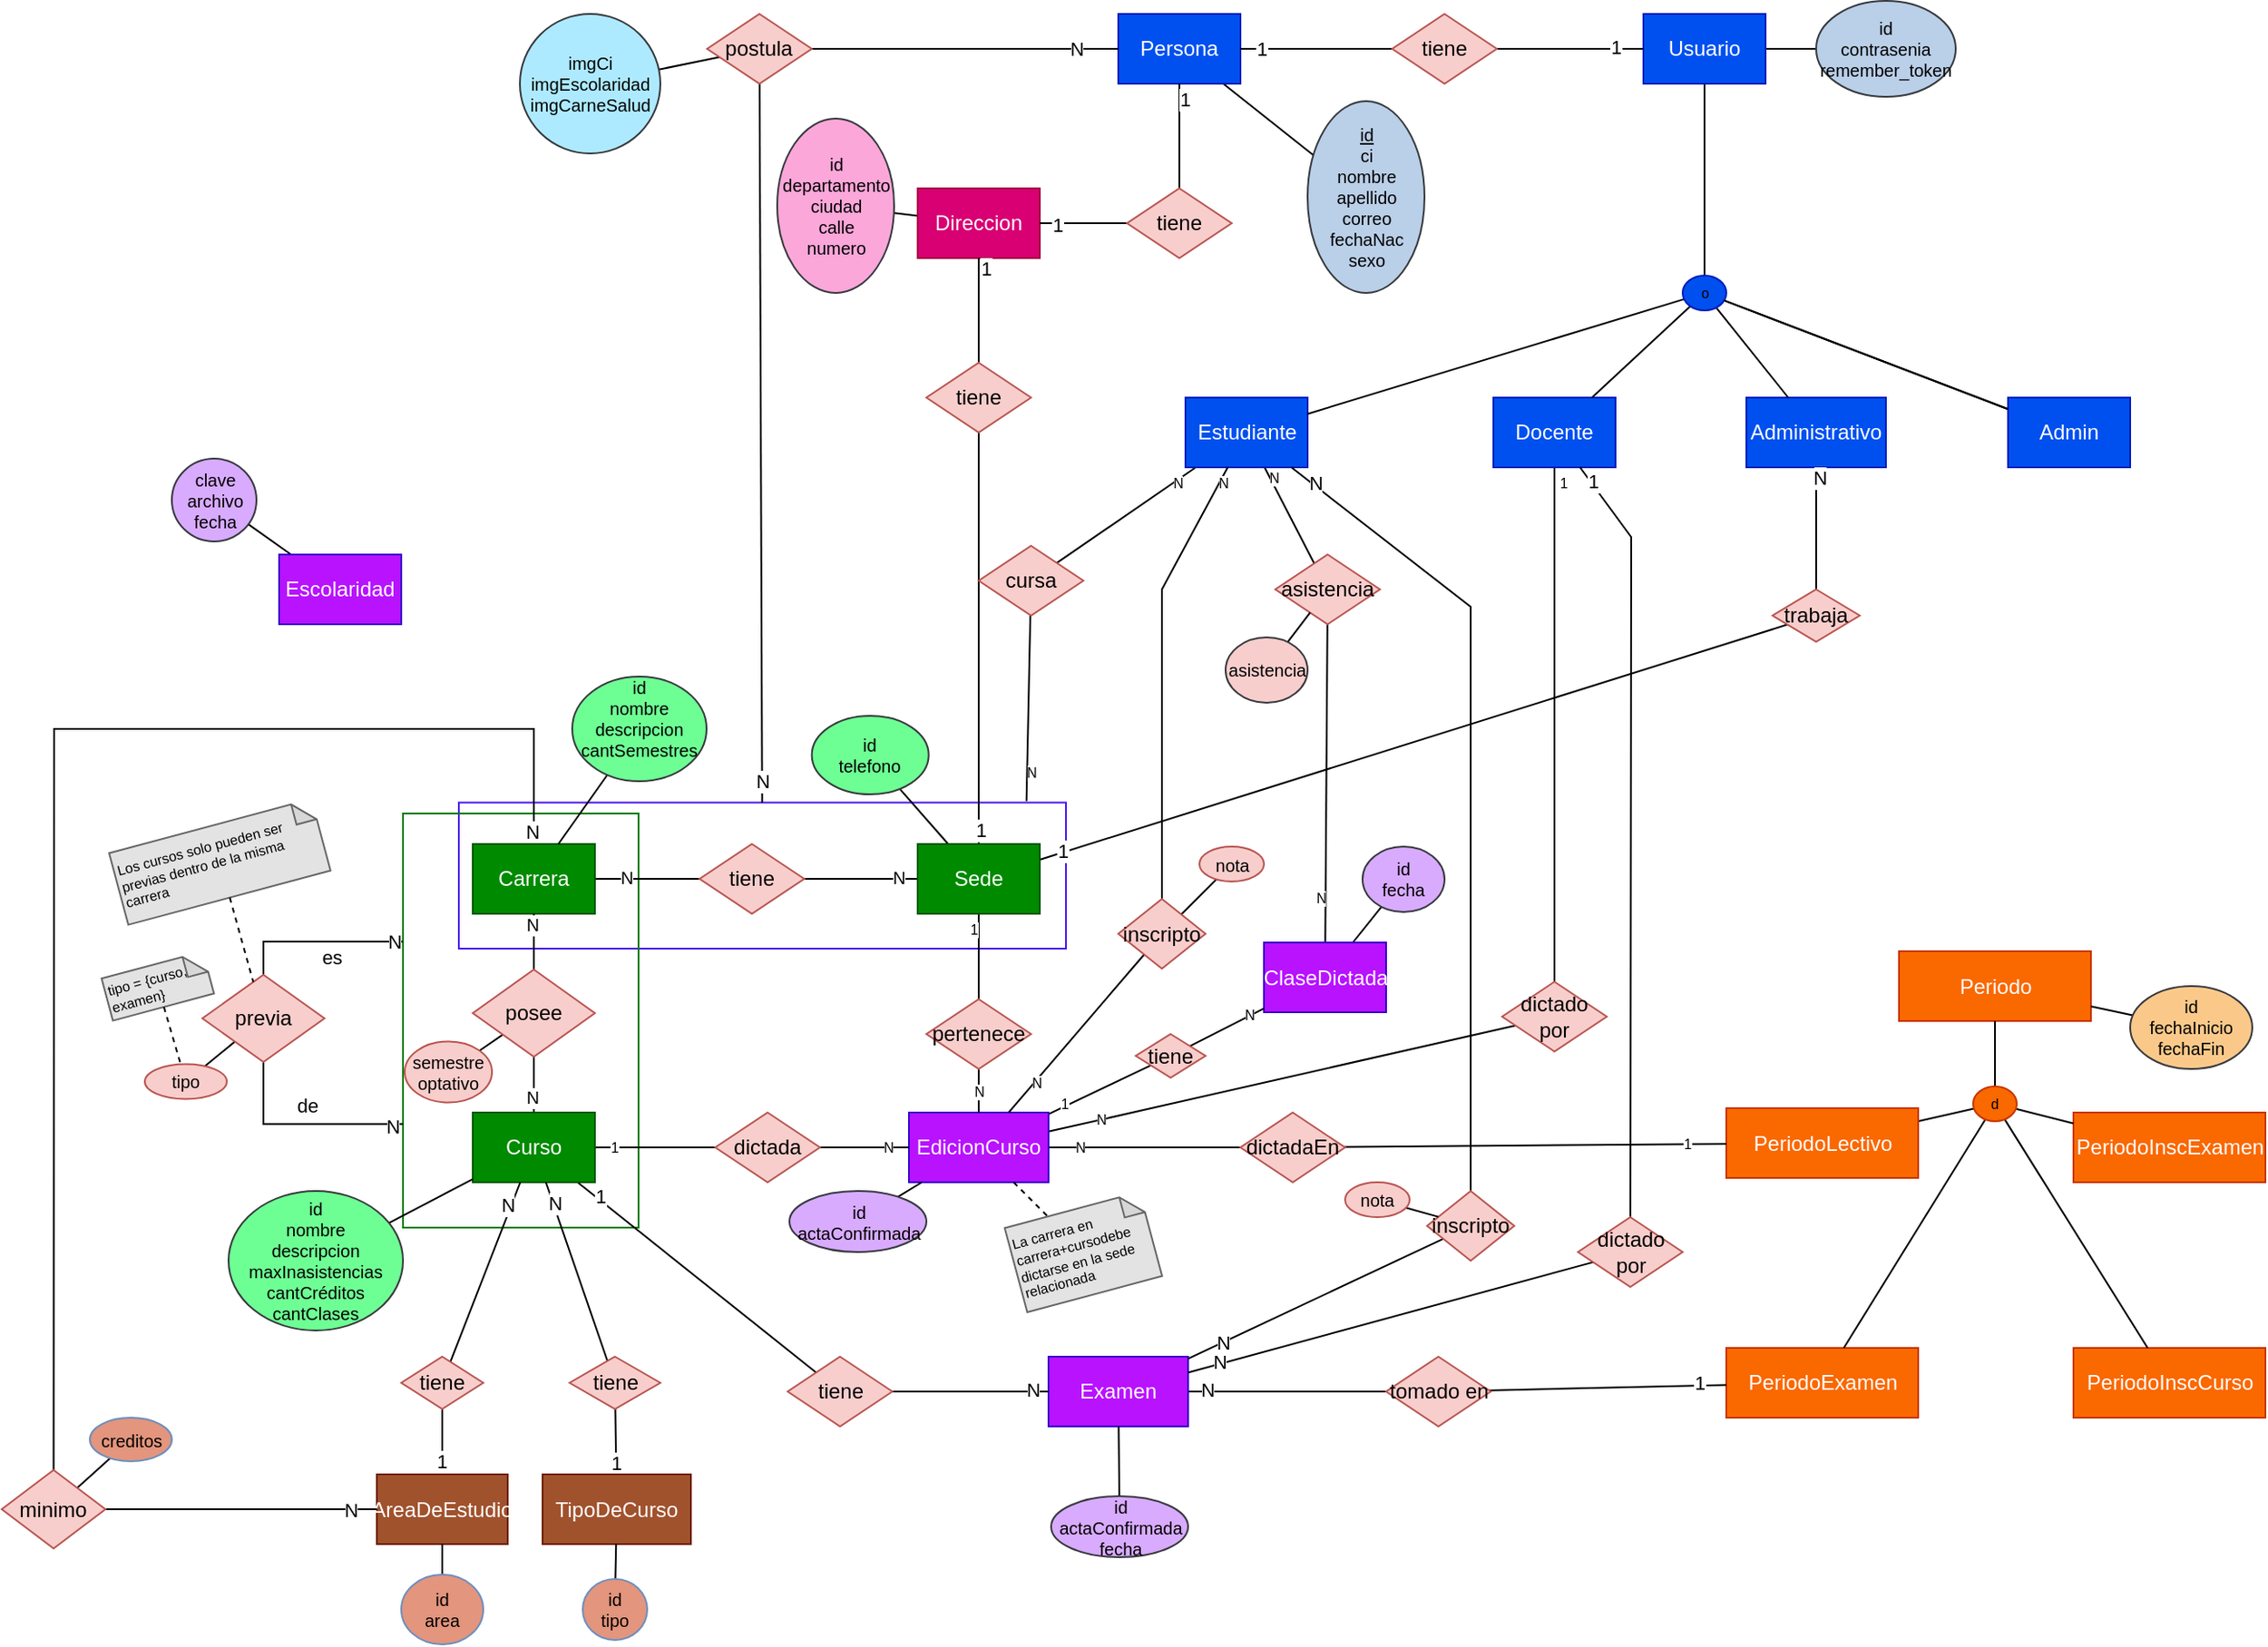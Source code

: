 <mxfile version="13.7.5" type="device"><diagram id="EA1L3UFTRPTLDYv3UPA5" name="Page-1"><mxGraphModel dx="1117" dy="1809" grid="1" gridSize="10" guides="1" tooltips="1" connect="1" arrows="1" fold="1" page="1" pageScale="1" pageWidth="827" pageHeight="1169" math="0" shadow="0"><root><mxCell id="0"/><mxCell id="1" parent="0"/><mxCell id="ZFPnBVb4u-eC4SoahxSz-155" value="" style="rounded=0;whiteSpace=wrap;html=1;fillColor=none;strokeColor=#4715ED;fontColor=#000000;" parent="1" vertex="1"><mxGeometry x="272" y="432.25" width="348" height="83.75" as="geometry"/></mxCell><mxCell id="ZFPnBVb4u-eC4SoahxSz-2" value="" style="rounded=0;whiteSpace=wrap;html=1;fillColor=none;strokeColor=#007A08;fontColor=#000000;" parent="1" vertex="1"><mxGeometry x="240" y="438.5" width="135" height="237.5" as="geometry"/></mxCell><mxCell id="ZFPnBVb4u-eC4SoahxSz-5" style="edgeStyle=none;rounded=0;orthogonalLoop=1;jettySize=auto;html=1;endArrow=none;endFill=0;fontSize=10;fontColor=#000000;" parent="1" source="ZFPnBVb4u-eC4SoahxSz-7" target="ZFPnBVb4u-eC4SoahxSz-8" edge="1"><mxGeometry relative="1" as="geometry"/></mxCell><mxCell id="ZFPnBVb4u-eC4SoahxSz-6" style="edgeStyle=none;rounded=0;orthogonalLoop=1;jettySize=auto;html=1;endArrow=none;endFill=0;fontSize=8;fontColor=#000000;" parent="1" source="ZFPnBVb4u-eC4SoahxSz-7" target="ZFPnBVb4u-eC4SoahxSz-73" edge="1"><mxGeometry relative="1" as="geometry"/></mxCell><mxCell id="ZFPnBVb4u-eC4SoahxSz-7" value="Usuario" style="rounded=0;whiteSpace=wrap;html=1;fillColor=#0050ef;strokeColor=#001DBC;fontColor=#ffffff;" parent="1" vertex="1"><mxGeometry x="951" y="-20" width="70" height="40" as="geometry"/></mxCell><mxCell id="ZFPnBVb4u-eC4SoahxSz-8" value="id&lt;br&gt;&lt;div style=&quot;font-size: 10px&quot;&gt;contrasenia&lt;/div&gt;&lt;div style=&quot;font-size: 10px&quot;&gt;remember_token&lt;br style=&quot;font-size: 10px&quot;&gt;&lt;/div&gt;" style="ellipse;whiteSpace=wrap;html=1;strokeColor=#36393d;fontSize=10;fillColor=#BACFE8;fontColor=#000000;" parent="1" vertex="1"><mxGeometry x="1050" y="-27.5" width="80" height="55" as="geometry"/></mxCell><mxCell id="ZFPnBVb4u-eC4SoahxSz-9" style="edgeStyle=none;rounded=0;orthogonalLoop=1;jettySize=auto;html=1;endArrow=none;endFill=0;fontSize=10;fontColor=#000000;" parent="1" source="ZFPnBVb4u-eC4SoahxSz-14" target="ZFPnBVb4u-eC4SoahxSz-15" edge="1"><mxGeometry relative="1" as="geometry"/></mxCell><mxCell id="ZFPnBVb4u-eC4SoahxSz-10" style="edgeStyle=none;rounded=0;orthogonalLoop=1;jettySize=auto;html=1;endArrow=none;endFill=0;fontSize=10;fontColor=#000000;" parent="1" source="ZFPnBVb4u-eC4SoahxSz-14" target="ZFPnBVb4u-eC4SoahxSz-23" edge="1"><mxGeometry relative="1" as="geometry"/></mxCell><mxCell id="ZFPnBVb4u-eC4SoahxSz-11" value="N" style="edgeLabel;html=1;align=center;verticalAlign=middle;resizable=0;points=[];fontSize=10;fontColor=#000000;" parent="ZFPnBVb4u-eC4SoahxSz-10" vertex="1" connectable="0"><mxGeometry x="-0.66" y="-1" relative="1" as="geometry"><mxPoint as="offset"/></mxGeometry></mxCell><mxCell id="ZFPnBVb4u-eC4SoahxSz-12" style="edgeStyle=none;rounded=0;orthogonalLoop=1;jettySize=auto;html=1;endArrow=none;endFill=0;fontSize=8;fontColor=#000000;" parent="1" source="ZFPnBVb4u-eC4SoahxSz-14" target="ZFPnBVb4u-eC4SoahxSz-104" edge="1"><mxGeometry relative="1" as="geometry"/></mxCell><mxCell id="ZFPnBVb4u-eC4SoahxSz-13" value="1" style="edgeLabel;html=1;align=center;verticalAlign=middle;resizable=0;points=[];fontSize=8;fontColor=#000000;" parent="ZFPnBVb4u-eC4SoahxSz-12" vertex="1" connectable="0"><mxGeometry x="-0.657" y="-3" relative="1" as="geometry"><mxPoint as="offset"/></mxGeometry></mxCell><mxCell id="5V40DRRUXCzwOefoVg3z-1" style="rounded=0;orthogonalLoop=1;jettySize=auto;html=1;endArrow=none;endFill=0;fontColor=#000000;" parent="1" source="ZFPnBVb4u-eC4SoahxSz-14" target="5V40DRRUXCzwOefoVg3z-2" edge="1"><mxGeometry relative="1" as="geometry"><mxPoint x="930.0" y="300" as="targetPoint"/></mxGeometry></mxCell><mxCell id="5V40DRRUXCzwOefoVg3z-4" value="1" style="edgeLabel;html=1;align=center;verticalAlign=middle;resizable=0;points=[];fontColor=#000000;" parent="5V40DRRUXCzwOefoVg3z-1" vertex="1" connectable="0"><mxGeometry x="-0.922" relative="1" as="geometry"><mxPoint x="-4" as="offset"/></mxGeometry></mxCell><mxCell id="_jkwX5s_lLyYOQzPeIN_-21" style="edgeStyle=none;rounded=0;orthogonalLoop=1;jettySize=auto;html=1;endArrow=none;endFill=0;" edge="1" parent="1" source="ZFPnBVb4u-eC4SoahxSz-14" target="_jkwX5s_lLyYOQzPeIN_-22"><mxGeometry relative="1" as="geometry"><mxPoint x="570" y="130" as="targetPoint"/></mxGeometry></mxCell><mxCell id="_jkwX5s_lLyYOQzPeIN_-25" value="1" style="edgeLabel;html=1;align=center;verticalAlign=middle;resizable=0;points=[];fontColor=#000000;" vertex="1" connectable="0" parent="_jkwX5s_lLyYOQzPeIN_-21"><mxGeometry x="-0.929" y="1" relative="1" as="geometry"><mxPoint x="2" as="offset"/></mxGeometry></mxCell><mxCell id="ZFPnBVb4u-eC4SoahxSz-14" value="Sede" style="rounded=0;whiteSpace=wrap;html=1;fillColor=#008a00;strokeColor=#005700;fontColor=#ffffff;" parent="1" vertex="1"><mxGeometry x="535" y="456" width="70" height="40" as="geometry"/></mxCell><mxCell id="ZFPnBVb4u-eC4SoahxSz-15" value="&lt;div&gt;id&lt;/div&gt;&lt;div&gt;telefono&lt;/div&gt;" style="ellipse;whiteSpace=wrap;html=1;strokeColor=#36393d;fontSize=10;fillColor=#6EFF94;fontColor=#000000;" parent="1" vertex="1"><mxGeometry x="474.32" y="382.5" width="67" height="45" as="geometry"/></mxCell><mxCell id="ZFPnBVb4u-eC4SoahxSz-16" style="edgeStyle=none;rounded=0;orthogonalLoop=1;jettySize=auto;html=1;endArrow=none;endFill=0;fontSize=10;fontColor=#000000;" parent="1" source="ZFPnBVb4u-eC4SoahxSz-22" target="ZFPnBVb4u-eC4SoahxSz-23" edge="1"><mxGeometry relative="1" as="geometry"/></mxCell><mxCell id="ZFPnBVb4u-eC4SoahxSz-17" value="N" style="edgeLabel;html=1;align=center;verticalAlign=middle;resizable=0;points=[];fontSize=10;fontColor=#000000;" parent="ZFPnBVb4u-eC4SoahxSz-16" vertex="1" connectable="0"><mxGeometry x="-0.414" y="1" relative="1" as="geometry"><mxPoint as="offset"/></mxGeometry></mxCell><mxCell id="_jkwX5s_lLyYOQzPeIN_-29" style="edgeStyle=none;rounded=0;orthogonalLoop=1;jettySize=auto;html=1;endArrow=none;endFill=0;" edge="1" parent="1" source="ZFPnBVb4u-eC4SoahxSz-22" target="_jkwX5s_lLyYOQzPeIN_-30"><mxGeometry relative="1" as="geometry"><mxPoint x="60" y="801.379" as="targetPoint"/><Array as="points"><mxPoint x="315" y="390"/><mxPoint x="40" y="390"/></Array></mxGeometry></mxCell><mxCell id="_jkwX5s_lLyYOQzPeIN_-32" value="N" style="edgeLabel;html=1;align=center;verticalAlign=middle;resizable=0;points=[];fontColor=#000000;" vertex="1" connectable="0" parent="_jkwX5s_lLyYOQzPeIN_-29"><mxGeometry x="-0.98" y="1" relative="1" as="geometry"><mxPoint as="offset"/></mxGeometry></mxCell><mxCell id="ZFPnBVb4u-eC4SoahxSz-22" value="Carrera" style="rounded=0;whiteSpace=wrap;html=1;fillColor=#008a00;strokeColor=#005700;fontColor=#ffffff;" parent="1" vertex="1"><mxGeometry x="280" y="456" width="70" height="40" as="geometry"/></mxCell><mxCell id="ZFPnBVb4u-eC4SoahxSz-23" value="tiene" style="rhombus;whiteSpace=wrap;html=1;fillColor=#f8cecc;strokeColor=#b85450;fontColor=#000000;" parent="1" vertex="1"><mxGeometry x="410" y="456" width="60" height="40" as="geometry"/></mxCell><mxCell id="ZFPnBVb4u-eC4SoahxSz-24" style="edgeStyle=none;rounded=0;orthogonalLoop=1;jettySize=auto;html=1;endArrow=none;endFill=0;fontSize=10;fontColor=#000000;" parent="1" source="ZFPnBVb4u-eC4SoahxSz-25" target="ZFPnBVb4u-eC4SoahxSz-22" edge="1"><mxGeometry relative="1" as="geometry"/></mxCell><mxCell id="ZFPnBVb4u-eC4SoahxSz-25" value="&lt;div&gt;id&lt;/div&gt;&lt;div&gt;nombre&lt;/div&gt;&lt;div&gt;descripcion&lt;/div&gt;&lt;div&gt;cantSemestres&lt;/div&gt;&lt;div&gt;&lt;br&gt;&lt;/div&gt;" style="ellipse;whiteSpace=wrap;html=1;strokeColor=#36393d;fontSize=10;fillColor=#6EFF94;fontColor=#000000;" parent="1" vertex="1"><mxGeometry x="337" y="360" width="77" height="60" as="geometry"/></mxCell><mxCell id="ZFPnBVb4u-eC4SoahxSz-26" style="edgeStyle=none;rounded=0;orthogonalLoop=1;jettySize=auto;html=1;endArrow=none;endFill=0;fontSize=10;fontColor=#000000;" parent="1" source="ZFPnBVb4u-eC4SoahxSz-22" target="ZFPnBVb4u-eC4SoahxSz-35" edge="1"><mxGeometry relative="1" as="geometry"><mxPoint x="330" y="520" as="sourcePoint"/></mxGeometry></mxCell><mxCell id="ZFPnBVb4u-eC4SoahxSz-27" value="N" style="edgeLabel;html=1;align=center;verticalAlign=middle;resizable=0;points=[];fontSize=10;fontColor=#000000;" parent="ZFPnBVb4u-eC4SoahxSz-26" vertex="1" connectable="0"><mxGeometry x="-0.66" y="-1" relative="1" as="geometry"><mxPoint as="offset"/></mxGeometry></mxCell><mxCell id="ZFPnBVb4u-eC4SoahxSz-28" style="edgeStyle=none;rounded=0;orthogonalLoop=1;jettySize=auto;html=1;endArrow=none;endFill=0;fontSize=10;fontColor=#000000;" parent="1" source="ZFPnBVb4u-eC4SoahxSz-33" target="ZFPnBVb4u-eC4SoahxSz-35" edge="1"><mxGeometry relative="1" as="geometry"/></mxCell><mxCell id="ZFPnBVb4u-eC4SoahxSz-29" value="N" style="edgeLabel;html=1;align=center;verticalAlign=middle;resizable=0;points=[];fontSize=10;fontColor=#000000;" parent="ZFPnBVb4u-eC4SoahxSz-28" vertex="1" connectable="0"><mxGeometry x="-0.414" y="1" relative="1" as="geometry"><mxPoint as="offset"/></mxGeometry></mxCell><mxCell id="ZFPnBVb4u-eC4SoahxSz-30" style="edgeStyle=none;rounded=0;orthogonalLoop=1;jettySize=auto;html=1;endArrow=none;endFill=0;fontSize=8;fontColor=#000000;" parent="1" source="ZFPnBVb4u-eC4SoahxSz-33" target="ZFPnBVb4u-eC4SoahxSz-94" edge="1"><mxGeometry relative="1" as="geometry"/></mxCell><mxCell id="ZFPnBVb4u-eC4SoahxSz-31" value="1" style="edgeLabel;html=1;align=center;verticalAlign=middle;resizable=0;points=[];fontSize=8;fontColor=#000000;" parent="ZFPnBVb4u-eC4SoahxSz-30" vertex="1" connectable="0"><mxGeometry x="-0.691" relative="1" as="geometry"><mxPoint as="offset"/></mxGeometry></mxCell><mxCell id="ZFPnBVb4u-eC4SoahxSz-32" style="edgeStyle=none;rounded=0;orthogonalLoop=1;jettySize=auto;html=1;endArrow=none;endFill=0;fontSize=8;fontColor=#000000;" parent="1" source="ZFPnBVb4u-eC4SoahxSz-33" target="ZFPnBVb4u-eC4SoahxSz-99" edge="1"><mxGeometry relative="1" as="geometry"/></mxCell><mxCell id="ZFPnBVb4u-eC4SoahxSz-182" value="1" style="edgeLabel;html=1;align=center;verticalAlign=middle;resizable=0;points=[];fontColor=#000000;" parent="ZFPnBVb4u-eC4SoahxSz-32" vertex="1" connectable="0"><mxGeometry x="-0.833" y="2" relative="1" as="geometry"><mxPoint as="offset"/></mxGeometry></mxCell><mxCell id="ZFPnBVb4u-eC4SoahxSz-33" value="Curso" style="rounded=0;whiteSpace=wrap;html=1;fillColor=#008a00;strokeColor=#005700;fontColor=#FFFFFF;" parent="1" vertex="1"><mxGeometry x="280" y="610" width="70" height="40" as="geometry"/></mxCell><mxCell id="ZFPnBVb4u-eC4SoahxSz-34" style="edgeStyle=none;rounded=0;orthogonalLoop=1;jettySize=auto;html=1;endArrow=none;endFill=0;fontColor=#000000;" parent="1" source="ZFPnBVb4u-eC4SoahxSz-35" target="ZFPnBVb4u-eC4SoahxSz-54" edge="1"><mxGeometry relative="1" as="geometry"/></mxCell><mxCell id="ZFPnBVb4u-eC4SoahxSz-35" value="posee" style="rhombus;whiteSpace=wrap;html=1;fillColor=#f8cecc;strokeColor=#b85450;fontColor=#000000;" parent="1" vertex="1"><mxGeometry x="280" y="528" width="70" height="50" as="geometry"/></mxCell><mxCell id="ZFPnBVb4u-eC4SoahxSz-36" style="edgeStyle=none;rounded=0;orthogonalLoop=1;jettySize=auto;html=1;endArrow=none;endFill=0;fontSize=10;fontColor=#000000;" parent="1" source="ZFPnBVb4u-eC4SoahxSz-37" target="ZFPnBVb4u-eC4SoahxSz-33" edge="1"><mxGeometry relative="1" as="geometry"/></mxCell><mxCell id="ZFPnBVb4u-eC4SoahxSz-37" value="id&lt;br&gt;nombre&lt;br&gt;descripcion&lt;br&gt;&lt;div&gt;maxInasistencias&lt;/div&gt;&lt;div&gt;cantCréditos&lt;/div&gt;cantClases" style="ellipse;whiteSpace=wrap;html=1;strokeColor=#36393d;fontSize=10;fillColor=#6EFF94;fontColor=#000000;" parent="1" vertex="1"><mxGeometry x="140" y="655" width="100" height="80" as="geometry"/></mxCell><mxCell id="ZFPnBVb4u-eC4SoahxSz-38" style="edgeStyle=none;rounded=0;orthogonalLoop=1;jettySize=auto;html=1;endArrow=none;endFill=0;fontColor=#000000;" parent="1" source="ZFPnBVb4u-eC4SoahxSz-40" target="ZFPnBVb4u-eC4SoahxSz-50" edge="1"><mxGeometry relative="1" as="geometry"/></mxCell><mxCell id="ZFPnBVb4u-eC4SoahxSz-39" value="1" style="edgeLabel;html=1;align=center;verticalAlign=middle;resizable=0;points=[];fontColor=#000000;" parent="ZFPnBVb4u-eC4SoahxSz-38" vertex="1" connectable="0"><mxGeometry x="-0.602" y="1" relative="1" as="geometry"><mxPoint as="offset"/></mxGeometry></mxCell><mxCell id="ZFPnBVb4u-eC4SoahxSz-40" value="AreaDeEstudio" style="rounded=0;whiteSpace=wrap;html=1;fillColor=#a0522d;strokeColor=#6D1F00;fontColor=#ffffff;" parent="1" vertex="1"><mxGeometry x="225" y="817.5" width="75" height="40" as="geometry"/></mxCell><mxCell id="ZFPnBVb4u-eC4SoahxSz-41" style="edgeStyle=none;rounded=0;orthogonalLoop=1;jettySize=auto;html=1;endArrow=none;endFill=0;fontSize=10;fontColor=#000000;" parent="1" source="ZFPnBVb4u-eC4SoahxSz-42" target="ZFPnBVb4u-eC4SoahxSz-40" edge="1"><mxGeometry relative="1" as="geometry"/></mxCell><mxCell id="ZFPnBVb4u-eC4SoahxSz-42" value="&lt;div&gt;id&lt;/div&gt;&lt;div&gt;area&lt;br&gt;&lt;/div&gt;" style="ellipse;whiteSpace=wrap;html=1;strokeColor=#6c8ebf;fontSize=10;fillColor=#E3957D;fontColor=#000000;" parent="1" vertex="1"><mxGeometry x="239" y="875" width="47" height="40" as="geometry"/></mxCell><mxCell id="ZFPnBVb4u-eC4SoahxSz-43" style="edgeStyle=none;rounded=0;orthogonalLoop=1;jettySize=auto;html=1;endArrow=none;endFill=0;fontColor=#000000;" parent="1" source="ZFPnBVb4u-eC4SoahxSz-45" target="ZFPnBVb4u-eC4SoahxSz-53" edge="1"><mxGeometry relative="1" as="geometry"/></mxCell><mxCell id="ZFPnBVb4u-eC4SoahxSz-44" value="1" style="edgeLabel;html=1;align=center;verticalAlign=middle;resizable=0;points=[];fontColor=#000000;" parent="ZFPnBVb4u-eC4SoahxSz-43" vertex="1" connectable="0"><mxGeometry x="-0.663" relative="1" as="geometry"><mxPoint as="offset"/></mxGeometry></mxCell><mxCell id="ZFPnBVb4u-eC4SoahxSz-45" value="TipoDeCurso" style="rounded=0;whiteSpace=wrap;html=1;fillColor=#a0522d;strokeColor=#6D1F00;fontColor=#ffffff;" parent="1" vertex="1"><mxGeometry x="320" y="817.5" width="85" height="40" as="geometry"/></mxCell><mxCell id="ZFPnBVb4u-eC4SoahxSz-46" style="edgeStyle=none;rounded=0;orthogonalLoop=1;jettySize=auto;html=1;endArrow=none;endFill=0;fontSize=10;fontColor=#000000;" parent="1" source="ZFPnBVb4u-eC4SoahxSz-47" target="ZFPnBVb4u-eC4SoahxSz-45" edge="1"><mxGeometry relative="1" as="geometry"/></mxCell><mxCell id="ZFPnBVb4u-eC4SoahxSz-47" value="&lt;div&gt;id&lt;/div&gt;tipo" style="ellipse;whiteSpace=wrap;html=1;strokeColor=#6c8ebf;fontSize=10;fillColor=#E3957D;fontColor=#000000;" parent="1" vertex="1"><mxGeometry x="343" y="877.5" width="37" height="35" as="geometry"/></mxCell><mxCell id="ZFPnBVb4u-eC4SoahxSz-48" style="edgeStyle=none;rounded=0;orthogonalLoop=1;jettySize=auto;html=1;endArrow=none;endFill=0;fontColor=#000000;" parent="1" source="ZFPnBVb4u-eC4SoahxSz-50" target="ZFPnBVb4u-eC4SoahxSz-33" edge="1"><mxGeometry relative="1" as="geometry"/></mxCell><mxCell id="ZFPnBVb4u-eC4SoahxSz-49" value="N" style="edgeLabel;html=1;align=center;verticalAlign=middle;resizable=0;points=[];fontColor=#000000;" parent="ZFPnBVb4u-eC4SoahxSz-48" vertex="1" connectable="0"><mxGeometry x="0.286" y="1" relative="1" as="geometry"><mxPoint x="8.08" y="-23.58" as="offset"/></mxGeometry></mxCell><mxCell id="ZFPnBVb4u-eC4SoahxSz-50" value="tiene" style="rhombus;whiteSpace=wrap;html=1;fillColor=#f8cecc;strokeColor=#b85450;fontColor=#000000;" parent="1" vertex="1"><mxGeometry x="239" y="750" width="47" height="30" as="geometry"/></mxCell><mxCell id="ZFPnBVb4u-eC4SoahxSz-51" style="edgeStyle=none;rounded=0;orthogonalLoop=1;jettySize=auto;html=1;endArrow=none;endFill=0;fontColor=#000000;" parent="1" source="ZFPnBVb4u-eC4SoahxSz-53" target="ZFPnBVb4u-eC4SoahxSz-33" edge="1"><mxGeometry relative="1" as="geometry"/></mxCell><mxCell id="ZFPnBVb4u-eC4SoahxSz-52" value="N" style="edgeLabel;html=1;align=center;verticalAlign=middle;resizable=0;points=[];fontColor=#000000;" parent="ZFPnBVb4u-eC4SoahxSz-51" vertex="1" connectable="0"><mxGeometry x="0.451" y="-1" relative="1" as="geometry"><mxPoint x="-6" y="-16" as="offset"/></mxGeometry></mxCell><mxCell id="ZFPnBVb4u-eC4SoahxSz-53" value="tiene" style="rhombus;whiteSpace=wrap;html=1;fillColor=#f8cecc;strokeColor=#b85450;fontColor=#000000;" parent="1" vertex="1"><mxGeometry x="335.5" y="750" width="52" height="30" as="geometry"/></mxCell><mxCell id="ZFPnBVb4u-eC4SoahxSz-54" value="&lt;div&gt;semestre&lt;/div&gt;&lt;div&gt;optativo&lt;br&gt;&lt;/div&gt;" style="ellipse;whiteSpace=wrap;html=1;strokeColor=#b85450;fontSize=10;fillColor=#f8cecc;fontColor=#000000;" parent="1" vertex="1"><mxGeometry x="241" y="569.25" width="50" height="35" as="geometry"/></mxCell><mxCell id="ZFPnBVb4u-eC4SoahxSz-148" style="edgeStyle=none;rounded=0;orthogonalLoop=1;jettySize=auto;html=1;endArrow=none;endFill=0;fontColor=#000000;" parent="1" source="ZFPnBVb4u-eC4SoahxSz-55" target="ZFPnBVb4u-eC4SoahxSz-143" edge="1"><mxGeometry relative="1" as="geometry"/></mxCell><mxCell id="ZFPnBVb4u-eC4SoahxSz-55" value="tipo" style="ellipse;whiteSpace=wrap;html=1;strokeColor=#b85450;fontSize=10;fillColor=#f8cecc;fontColor=#000000;" parent="1" vertex="1"><mxGeometry x="92" y="582.25" width="47" height="20" as="geometry"/></mxCell><mxCell id="ZFPnBVb4u-eC4SoahxSz-56" value="tipo = {curso, examen}" style="shape=note;whiteSpace=wrap;html=1;backgroundOutline=1;darkOpacity=0.05;size=12;align=left;fontSize=8;strokeColor=#666666;fillColor=#E3E3E3;rotation=345;fontColor=#000000;" parent="1" vertex="1"><mxGeometry x="69.44" y="524.96" width="60" height="25" as="geometry"/></mxCell><mxCell id="ZFPnBVb4u-eC4SoahxSz-57" value="" style="endArrow=none;dashed=1;html=1;fontSize=8;fontColor=#000000;" parent="1" source="ZFPnBVb4u-eC4SoahxSz-56" target="ZFPnBVb4u-eC4SoahxSz-55" edge="1"><mxGeometry width="50" height="50" relative="1" as="geometry"><mxPoint x="616.996" y="565" as="sourcePoint"/><mxPoint x="592.158" y="530" as="targetPoint"/></mxGeometry></mxCell><mxCell id="ZFPnBVb4u-eC4SoahxSz-58" style="edgeStyle=none;rounded=0;orthogonalLoop=1;jettySize=auto;html=1;endArrow=none;endFill=0;fontSize=8;fontColor=#000000;" parent="1" source="ZFPnBVb4u-eC4SoahxSz-62" target="ZFPnBVb4u-eC4SoahxSz-76" edge="1"><mxGeometry relative="1" as="geometry"/></mxCell><mxCell id="ZFPnBVb4u-eC4SoahxSz-59" value="N" style="edgeLabel;html=1;align=center;verticalAlign=middle;resizable=0;points=[];fontSize=8;fontColor=#000000;" parent="ZFPnBVb4u-eC4SoahxSz-58" vertex="1" connectable="0"><mxGeometry x="-0.806" relative="1" as="geometry"><mxPoint x="-3.1" y="3.42" as="offset"/></mxGeometry></mxCell><mxCell id="ZFPnBVb4u-eC4SoahxSz-60" style="edgeStyle=none;rounded=0;orthogonalLoop=1;jettySize=auto;html=1;endArrow=none;endFill=0;fontSize=8;fontColor=#000000;" parent="1" source="ZFPnBVb4u-eC4SoahxSz-62" target="ZFPnBVb4u-eC4SoahxSz-121" edge="1"><mxGeometry relative="1" as="geometry"><mxPoint x="718.575" y="293.855" as="targetPoint"/></mxGeometry></mxCell><mxCell id="ZFPnBVb4u-eC4SoahxSz-61" value="N" style="edgeLabel;html=1;align=center;verticalAlign=middle;resizable=0;points=[];fontSize=8;fontColor=#000000;" parent="ZFPnBVb4u-eC4SoahxSz-60" vertex="1" connectable="0"><mxGeometry x="-0.777" y="2" relative="1" as="geometry"><mxPoint as="offset"/></mxGeometry></mxCell><mxCell id="ZFPnBVb4u-eC4SoahxSz-62" value="Estudiante" style="rounded=0;whiteSpace=wrap;html=1;fillColor=#0050ef;strokeColor=#001DBC;fontColor=#ffffff;" parent="1" vertex="1"><mxGeometry x="688.5" y="200" width="70" height="40" as="geometry"/></mxCell><mxCell id="ZFPnBVb4u-eC4SoahxSz-63" style="edgeStyle=none;rounded=0;orthogonalLoop=1;jettySize=auto;html=1;endArrow=none;endFill=0;fontSize=8;fontColor=#000000;" parent="1" source="ZFPnBVb4u-eC4SoahxSz-67" target="ZFPnBVb4u-eC4SoahxSz-107" edge="1"><mxGeometry relative="1" as="geometry"><mxPoint x="750" y="520" as="targetPoint"/></mxGeometry></mxCell><mxCell id="ZFPnBVb4u-eC4SoahxSz-64" value="1" style="edgeLabel;html=1;align=center;verticalAlign=middle;resizable=0;points=[];fontSize=8;fontColor=#000000;" parent="ZFPnBVb4u-eC4SoahxSz-63" vertex="1" connectable="0"><mxGeometry x="-0.944" y="-1" relative="1" as="geometry"><mxPoint x="6" as="offset"/></mxGeometry></mxCell><mxCell id="ZFPnBVb4u-eC4SoahxSz-65" style="edgeStyle=none;rounded=0;orthogonalLoop=1;jettySize=auto;html=1;endArrow=none;endFill=0;fontSize=8;fontColor=#000000;" parent="1" source="ZFPnBVb4u-eC4SoahxSz-62" target="ZFPnBVb4u-eC4SoahxSz-118" edge="1"><mxGeometry relative="1" as="geometry"><Array as="points"><mxPoint x="675" y="310"/></Array></mxGeometry></mxCell><mxCell id="ZFPnBVb4u-eC4SoahxSz-66" value="N" style="edgeLabel;html=1;align=center;verticalAlign=middle;resizable=0;points=[];fontSize=8;fontColor=#000000;" parent="ZFPnBVb4u-eC4SoahxSz-65" vertex="1" connectable="0"><mxGeometry x="-0.93" y="1" relative="1" as="geometry"><mxPoint as="offset"/></mxGeometry></mxCell><mxCell id="ZFPnBVb4u-eC4SoahxSz-67" value="Docente" style="rounded=0;whiteSpace=wrap;html=1;fillColor=#0050ef;strokeColor=#001DBC;fontColor=#ffffff;" parent="1" vertex="1"><mxGeometry x="865" y="200" width="70" height="40" as="geometry"/></mxCell><mxCell id="ZFPnBVb4u-eC4SoahxSz-68" value="Administrativo" style="rounded=0;whiteSpace=wrap;html=1;fillColor=#0050ef;strokeColor=#001DBC;fontColor=#ffffff;" parent="1" vertex="1"><mxGeometry x="1010" y="200" width="80" height="40" as="geometry"/></mxCell><mxCell id="ZFPnBVb4u-eC4SoahxSz-69" style="edgeStyle=none;rounded=0;orthogonalLoop=1;jettySize=auto;html=1;endArrow=none;endFill=0;fontSize=8;fontColor=#000000;" parent="1" source="ZFPnBVb4u-eC4SoahxSz-73" target="ZFPnBVb4u-eC4SoahxSz-62" edge="1"><mxGeometry relative="1" as="geometry"/></mxCell><mxCell id="ZFPnBVb4u-eC4SoahxSz-70" style="edgeStyle=none;rounded=0;orthogonalLoop=1;jettySize=auto;html=1;endArrow=none;endFill=0;fontSize=8;fontColor=#000000;" parent="1" source="ZFPnBVb4u-eC4SoahxSz-73" target="ZFPnBVb4u-eC4SoahxSz-68" edge="1"><mxGeometry relative="1" as="geometry"/></mxCell><mxCell id="ZFPnBVb4u-eC4SoahxSz-71" style="edgeStyle=none;rounded=0;orthogonalLoop=1;jettySize=auto;html=1;endArrow=none;endFill=0;fontSize=8;fontColor=#000000;" parent="1" source="ZFPnBVb4u-eC4SoahxSz-73" target="ZFPnBVb4u-eC4SoahxSz-136" edge="1"><mxGeometry relative="1" as="geometry"/></mxCell><mxCell id="ZFPnBVb4u-eC4SoahxSz-72" style="edgeStyle=none;rounded=0;orthogonalLoop=1;jettySize=auto;html=1;endArrow=none;endFill=0;fontSize=8;fontColor=#000000;" parent="1" source="ZFPnBVb4u-eC4SoahxSz-73" target="ZFPnBVb4u-eC4SoahxSz-67" edge="1"><mxGeometry relative="1" as="geometry"/></mxCell><mxCell id="ZFPnBVb4u-eC4SoahxSz-73" value="o" style="ellipse;whiteSpace=wrap;html=1;fontSize=8;fillColor=#0050ef;strokeColor=#001DBC;fontColor=#000000;" parent="1" vertex="1"><mxGeometry x="973.5" y="130" width="25" height="20" as="geometry"/></mxCell><mxCell id="ZFPnBVb4u-eC4SoahxSz-74" style="edgeStyle=none;rounded=0;orthogonalLoop=1;jettySize=auto;html=1;endArrow=none;endFill=0;fontSize=8;entryX=0.935;entryY=-0.01;entryDx=0;entryDy=0;fontColor=#000000;entryPerimeter=0;" parent="1" source="ZFPnBVb4u-eC4SoahxSz-76" target="ZFPnBVb4u-eC4SoahxSz-155" edge="1"><mxGeometry relative="1" as="geometry"/></mxCell><mxCell id="ZFPnBVb4u-eC4SoahxSz-75" value="N" style="edgeLabel;html=1;align=center;verticalAlign=middle;resizable=0;points=[];fontSize=8;fontColor=#000000;" parent="ZFPnBVb4u-eC4SoahxSz-74" vertex="1" connectable="0"><mxGeometry x="0.69" y="2" relative="1" as="geometry"><mxPoint as="offset"/></mxGeometry></mxCell><mxCell id="ZFPnBVb4u-eC4SoahxSz-76" value="cursa" style="rhombus;whiteSpace=wrap;html=1;fillColor=#f8cecc;strokeColor=#b85450;fontColor=#000000;" parent="1" vertex="1"><mxGeometry x="570" y="285" width="60" height="40" as="geometry"/></mxCell><mxCell id="ZFPnBVb4u-eC4SoahxSz-77" style="edgeStyle=none;rounded=0;orthogonalLoop=1;jettySize=auto;html=1;endArrow=none;endFill=0;fontSize=8;fontColor=#000000;" parent="1" source="ZFPnBVb4u-eC4SoahxSz-83" target="ZFPnBVb4u-eC4SoahxSz-97" edge="1"><mxGeometry relative="1" as="geometry"/></mxCell><mxCell id="ZFPnBVb4u-eC4SoahxSz-78" value="N" style="edgeLabel;html=1;align=center;verticalAlign=middle;resizable=0;points=[];fontSize=8;fontColor=#000000;" parent="ZFPnBVb4u-eC4SoahxSz-77" vertex="1" connectable="0"><mxGeometry x="-0.669" relative="1" as="geometry"><mxPoint as="offset"/></mxGeometry></mxCell><mxCell id="ZFPnBVb4u-eC4SoahxSz-79" style="edgeStyle=none;rounded=0;orthogonalLoop=1;jettySize=auto;html=1;endArrow=none;endFill=0;fontSize=8;fontColor=#000000;" parent="1" source="ZFPnBVb4u-eC4SoahxSz-83" target="ZFPnBVb4u-eC4SoahxSz-107" edge="1"><mxGeometry relative="1" as="geometry"/></mxCell><mxCell id="ZFPnBVb4u-eC4SoahxSz-80" value="N" style="edgeLabel;html=1;align=center;verticalAlign=middle;resizable=0;points=[];fontSize=8;fontColor=#000000;" parent="ZFPnBVb4u-eC4SoahxSz-79" vertex="1" connectable="0"><mxGeometry x="-0.775" relative="1" as="geometry"><mxPoint as="offset"/></mxGeometry></mxCell><mxCell id="ZFPnBVb4u-eC4SoahxSz-81" style="edgeStyle=none;rounded=0;orthogonalLoop=1;jettySize=auto;html=1;endArrow=none;endFill=0;fontSize=8;fontColor=#000000;" parent="1" source="ZFPnBVb4u-eC4SoahxSz-83" target="ZFPnBVb4u-eC4SoahxSz-114" edge="1"><mxGeometry relative="1" as="geometry"/></mxCell><mxCell id="ZFPnBVb4u-eC4SoahxSz-82" value="1" style="edgeLabel;html=1;align=center;verticalAlign=middle;resizable=0;points=[];fontSize=8;fontColor=#000000;" parent="ZFPnBVb4u-eC4SoahxSz-81" vertex="1" connectable="0"><mxGeometry x="-0.677" y="2" relative="1" as="geometry"><mxPoint as="offset"/></mxGeometry></mxCell><mxCell id="ZFPnBVb4u-eC4SoahxSz-83" value="EdicionCurso" style="rounded=0;whiteSpace=wrap;html=1;strokeColor=#3700CC;fontColor=#ffffff;fillColor=#B812FF;" parent="1" vertex="1"><mxGeometry x="530" y="610" width="80" height="40" as="geometry"/></mxCell><mxCell id="ZFPnBVb4u-eC4SoahxSz-84" style="edgeStyle=none;rounded=0;orthogonalLoop=1;jettySize=auto;html=1;endArrow=none;endFill=0;fontSize=8;fontColor=#000000;" parent="1" source="ZFPnBVb4u-eC4SoahxSz-85" target="ZFPnBVb4u-eC4SoahxSz-91" edge="1"><mxGeometry relative="1" as="geometry"/></mxCell><mxCell id="ZFPnBVb4u-eC4SoahxSz-185" value="N" style="edgeLabel;html=1;align=center;verticalAlign=middle;resizable=0;points=[];fontColor=#000000;" parent="ZFPnBVb4u-eC4SoahxSz-84" vertex="1" connectable="0"><mxGeometry x="-0.806" y="1" relative="1" as="geometry"><mxPoint as="offset"/></mxGeometry></mxCell><mxCell id="ZFPnBVb4u-eC4SoahxSz-85" value="Examen" style="rounded=0;whiteSpace=wrap;html=1;strokeColor=#3700CC;fontColor=#ffffff;fillColor=#B812FF;" parent="1" vertex="1"><mxGeometry x="610" y="750" width="80" height="40" as="geometry"/></mxCell><mxCell id="ZFPnBVb4u-eC4SoahxSz-188" style="edgeStyle=none;rounded=0;orthogonalLoop=1;jettySize=auto;html=1;endArrow=none;endFill=0;fontColor=#000000;" parent="1" source="ZFPnBVb4u-eC4SoahxSz-86" target="ZFPnBVb4u-eC4SoahxSz-187" edge="1"><mxGeometry relative="1" as="geometry"/></mxCell><mxCell id="ZFPnBVb4u-eC4SoahxSz-86" value="PeriodoLectivo" style="rounded=0;whiteSpace=wrap;html=1;fillColor=#fa6800;strokeColor=#C73500;fontColor=#ffffff;" parent="1" vertex="1"><mxGeometry x="998.5" y="607.5" width="110" height="40" as="geometry"/></mxCell><mxCell id="ZFPnBVb4u-eC4SoahxSz-87" value="PeriodoExamen" style="rounded=0;whiteSpace=wrap;html=1;fillColor=#fa6800;strokeColor=#C73500;fontColor=#ffffff;" parent="1" vertex="1"><mxGeometry x="998.5" y="745" width="110" height="40" as="geometry"/></mxCell><mxCell id="ZFPnBVb4u-eC4SoahxSz-88" value="PeriodoInscExamen" style="rounded=0;whiteSpace=wrap;html=1;fillColor=#fa6800;strokeColor=#C73500;fontColor=#ffffff;" parent="1" vertex="1"><mxGeometry x="1197.5" y="610" width="110" height="40" as="geometry"/></mxCell><mxCell id="ZFPnBVb4u-eC4SoahxSz-89" value="PeriodoInscCurso" style="rounded=0;whiteSpace=wrap;html=1;fillColor=#fa6800;strokeColor=#C73500;fontColor=#ffffff;" parent="1" vertex="1"><mxGeometry x="1197.5" y="745" width="110" height="40" as="geometry"/></mxCell><mxCell id="ZFPnBVb4u-eC4SoahxSz-90" style="edgeStyle=none;rounded=0;orthogonalLoop=1;jettySize=auto;html=1;endArrow=none;endFill=0;fontSize=8;fontColor=#000000;" parent="1" source="ZFPnBVb4u-eC4SoahxSz-91" target="ZFPnBVb4u-eC4SoahxSz-87" edge="1"><mxGeometry relative="1" as="geometry"/></mxCell><mxCell id="ZFPnBVb4u-eC4SoahxSz-184" value="1" style="edgeLabel;html=1;align=center;verticalAlign=middle;resizable=0;points=[];fontColor=#000000;" parent="ZFPnBVb4u-eC4SoahxSz-90" vertex="1" connectable="0"><mxGeometry x="0.769" y="2" relative="1" as="geometry"><mxPoint as="offset"/></mxGeometry></mxCell><mxCell id="ZFPnBVb4u-eC4SoahxSz-91" value="tomado en" style="rhombus;whiteSpace=wrap;html=1;fillColor=#f8cecc;strokeColor=#b85450;fontColor=#000000;" parent="1" vertex="1"><mxGeometry x="803.5" y="750" width="60" height="40" as="geometry"/></mxCell><mxCell id="ZFPnBVb4u-eC4SoahxSz-92" style="edgeStyle=none;rounded=0;orthogonalLoop=1;jettySize=auto;html=1;endArrow=none;endFill=0;fontSize=8;fontColor=#000000;" parent="1" source="ZFPnBVb4u-eC4SoahxSz-94" target="ZFPnBVb4u-eC4SoahxSz-83" edge="1"><mxGeometry relative="1" as="geometry"/></mxCell><mxCell id="ZFPnBVb4u-eC4SoahxSz-93" value="N" style="edgeLabel;html=1;align=center;verticalAlign=middle;resizable=0;points=[];fontSize=8;fontColor=#000000;" parent="ZFPnBVb4u-eC4SoahxSz-92" vertex="1" connectable="0"><mxGeometry x="0.509" relative="1" as="geometry"><mxPoint as="offset"/></mxGeometry></mxCell><mxCell id="ZFPnBVb4u-eC4SoahxSz-94" value="dictada" style="rhombus;whiteSpace=wrap;html=1;fillColor=#f8cecc;strokeColor=#b85450;fontColor=#000000;" parent="1" vertex="1"><mxGeometry x="419" y="610" width="60" height="40" as="geometry"/></mxCell><mxCell id="ZFPnBVb4u-eC4SoahxSz-95" style="edgeStyle=none;rounded=0;orthogonalLoop=1;jettySize=auto;html=1;endArrow=none;endFill=0;fontSize=8;fontColor=#000000;" parent="1" source="ZFPnBVb4u-eC4SoahxSz-97" target="ZFPnBVb4u-eC4SoahxSz-86" edge="1"><mxGeometry relative="1" as="geometry"/></mxCell><mxCell id="ZFPnBVb4u-eC4SoahxSz-96" value="1" style="edgeLabel;html=1;align=center;verticalAlign=middle;resizable=0;points=[];fontSize=8;fontColor=#000000;" parent="ZFPnBVb4u-eC4SoahxSz-95" vertex="1" connectable="0"><mxGeometry x="0.661" y="1" relative="1" as="geometry"><mxPoint x="14.17" y="0.24" as="offset"/></mxGeometry></mxCell><mxCell id="ZFPnBVb4u-eC4SoahxSz-97" value="dictadaEn" style="rhombus;whiteSpace=wrap;html=1;fillColor=#f8cecc;strokeColor=#b85450;fontColor=#000000;" parent="1" vertex="1"><mxGeometry x="720" y="610" width="60" height="40" as="geometry"/></mxCell><mxCell id="ZFPnBVb4u-eC4SoahxSz-98" style="edgeStyle=none;rounded=0;orthogonalLoop=1;jettySize=auto;html=1;endArrow=none;endFill=0;fontSize=8;fontColor=#000000;" parent="1" source="ZFPnBVb4u-eC4SoahxSz-99" target="ZFPnBVb4u-eC4SoahxSz-85" edge="1"><mxGeometry relative="1" as="geometry"/></mxCell><mxCell id="ZFPnBVb4u-eC4SoahxSz-183" value="N" style="edgeLabel;html=1;align=center;verticalAlign=middle;resizable=0;points=[];fontColor=#000000;" parent="ZFPnBVb4u-eC4SoahxSz-98" vertex="1" connectable="0"><mxGeometry x="0.799" y="1" relative="1" as="geometry"><mxPoint as="offset"/></mxGeometry></mxCell><mxCell id="ZFPnBVb4u-eC4SoahxSz-99" value="tiene" style="rhombus;whiteSpace=wrap;html=1;fillColor=#f8cecc;strokeColor=#b85450;fontColor=#000000;" parent="1" vertex="1"><mxGeometry x="460.5" y="750" width="60" height="40" as="geometry"/></mxCell><mxCell id="ZFPnBVb4u-eC4SoahxSz-103" value="N" style="edgeStyle=none;rounded=0;orthogonalLoop=1;jettySize=auto;html=1;endArrow=none;endFill=0;fontSize=8;fontColor=#000000;" parent="1" source="ZFPnBVb4u-eC4SoahxSz-104" target="ZFPnBVb4u-eC4SoahxSz-83" edge="1"><mxGeometry relative="1" as="geometry"/></mxCell><mxCell id="ZFPnBVb4u-eC4SoahxSz-104" value="pertenece" style="rhombus;whiteSpace=wrap;html=1;fillColor=#f8cecc;strokeColor=#b85450;fontColor=#000000;" parent="1" vertex="1"><mxGeometry x="540" y="545" width="60" height="40" as="geometry"/></mxCell><mxCell id="ZFPnBVb4u-eC4SoahxSz-107" value="dictado por" style="rhombus;whiteSpace=wrap;html=1;fillColor=#f8cecc;strokeColor=#b85450;fontColor=#000000;" parent="1" vertex="1"><mxGeometry x="870" y="535" width="60" height="40" as="geometry"/></mxCell><mxCell id="ZFPnBVb4u-eC4SoahxSz-108" style="edgeStyle=none;rounded=0;orthogonalLoop=1;jettySize=auto;html=1;endArrow=none;endFill=0;fontSize=8;fontColor=#000000;" parent="1" source="ZFPnBVb4u-eC4SoahxSz-111" target="ZFPnBVb4u-eC4SoahxSz-121" edge="1"><mxGeometry relative="1" as="geometry"/></mxCell><mxCell id="ZFPnBVb4u-eC4SoahxSz-109" value="N" style="edgeLabel;html=1;align=center;verticalAlign=middle;resizable=0;points=[];fontSize=8;fontColor=#000000;" parent="ZFPnBVb4u-eC4SoahxSz-108" vertex="1" connectable="0"><mxGeometry x="-0.714" y="3" relative="1" as="geometry"><mxPoint as="offset"/></mxGeometry></mxCell><mxCell id="ZFPnBVb4u-eC4SoahxSz-110" style="edgeStyle=none;rounded=0;orthogonalLoop=1;jettySize=auto;html=1;endArrow=none;endFill=0;fontSize=8;fontColor=#000000;" parent="1" source="ZFPnBVb4u-eC4SoahxSz-111" target="ZFPnBVb4u-eC4SoahxSz-142" edge="1"><mxGeometry relative="1" as="geometry"/></mxCell><mxCell id="ZFPnBVb4u-eC4SoahxSz-111" value="ClaseDictada" style="rounded=0;whiteSpace=wrap;html=1;strokeColor=#3700CC;fontColor=#ffffff;fillColor=#B812FF;" parent="1" vertex="1"><mxGeometry x="733.5" y="512.5" width="70" height="40" as="geometry"/></mxCell><mxCell id="ZFPnBVb4u-eC4SoahxSz-112" style="edgeStyle=none;rounded=0;orthogonalLoop=1;jettySize=auto;html=1;endArrow=none;endFill=0;fontSize=8;fontColor=#000000;" parent="1" source="ZFPnBVb4u-eC4SoahxSz-114" target="ZFPnBVb4u-eC4SoahxSz-111" edge="1"><mxGeometry relative="1" as="geometry"/></mxCell><mxCell id="ZFPnBVb4u-eC4SoahxSz-113" value="N" style="edgeLabel;html=1;align=center;verticalAlign=middle;resizable=0;points=[];fontSize=8;fontColor=#000000;" parent="ZFPnBVb4u-eC4SoahxSz-112" vertex="1" connectable="0"><mxGeometry x="0.599" y="1" relative="1" as="geometry"><mxPoint as="offset"/></mxGeometry></mxCell><mxCell id="ZFPnBVb4u-eC4SoahxSz-114" value="tiene" style="rhombus;whiteSpace=wrap;html=1;fillColor=#f8cecc;strokeColor=#b85450;fontColor=#000000;" parent="1" vertex="1"><mxGeometry x="660" y="565" width="40" height="25" as="geometry"/></mxCell><mxCell id="ZFPnBVb4u-eC4SoahxSz-115" style="edgeStyle=none;rounded=0;orthogonalLoop=1;jettySize=auto;html=1;endArrow=none;endFill=0;fontSize=8;fontColor=#000000;" parent="1" source="ZFPnBVb4u-eC4SoahxSz-118" target="ZFPnBVb4u-eC4SoahxSz-83" edge="1"><mxGeometry relative="1" as="geometry"/></mxCell><mxCell id="ZFPnBVb4u-eC4SoahxSz-116" value="N" style="edgeLabel;html=1;align=center;verticalAlign=middle;resizable=0;points=[];fontSize=8;fontColor=#000000;" parent="ZFPnBVb4u-eC4SoahxSz-115" vertex="1" connectable="0"><mxGeometry x="0.609" relative="1" as="geometry"><mxPoint as="offset"/></mxGeometry></mxCell><mxCell id="ZFPnBVb4u-eC4SoahxSz-117" style="edgeStyle=none;rounded=0;orthogonalLoop=1;jettySize=auto;html=1;endArrow=none;endFill=0;fontSize=8;fontColor=#000000;" parent="1" source="ZFPnBVb4u-eC4SoahxSz-118" target="ZFPnBVb4u-eC4SoahxSz-138" edge="1"><mxGeometry relative="1" as="geometry"/></mxCell><mxCell id="ZFPnBVb4u-eC4SoahxSz-118" value="inscripto" style="rhombus;whiteSpace=wrap;html=1;fillColor=#f8cecc;strokeColor=#b85450;fontColor=#000000;" parent="1" vertex="1"><mxGeometry x="650" y="487.5" width="50" height="40" as="geometry"/></mxCell><mxCell id="ZFPnBVb4u-eC4SoahxSz-121" value="asistencia" style="rhombus;whiteSpace=wrap;html=1;fillColor=#f8cecc;strokeColor=#b85450;fontColor=#000000;" parent="1" vertex="1"><mxGeometry x="740" y="290" width="60" height="40" as="geometry"/></mxCell><mxCell id="5V40DRRUXCzwOefoVg3z-12" style="edgeStyle=none;rounded=0;orthogonalLoop=1;jettySize=auto;html=1;endArrow=none;endFill=0;fontColor=#000000;" parent="1" source="ZFPnBVb4u-eC4SoahxSz-124" target="ZFPnBVb4u-eC4SoahxSz-121" edge="1"><mxGeometry relative="1" as="geometry"/></mxCell><mxCell id="ZFPnBVb4u-eC4SoahxSz-124" value="&lt;div&gt;asistencia&lt;/div&gt;" style="ellipse;whiteSpace=wrap;html=1;strokeColor=#36393d;fontSize=10;fillColor=#F8CECC;fontColor=#000000;" parent="1" vertex="1"><mxGeometry x="711.5" y="337.5" width="47" height="37.5" as="geometry"/></mxCell><mxCell id="ZFPnBVb4u-eC4SoahxSz-125" style="edgeStyle=none;rounded=0;orthogonalLoop=1;jettySize=auto;html=1;endArrow=none;endFill=0;fontSize=8;fontColor=#000000;" parent="1" source="_jkwX5s_lLyYOQzPeIN_-14" target="ZFPnBVb4u-eC4SoahxSz-129" edge="1"><mxGeometry relative="1" as="geometry"/></mxCell><mxCell id="ZFPnBVb4u-eC4SoahxSz-129" value="&lt;div&gt;imgCi&lt;/div&gt;&lt;div&gt;imgEscolaridad&lt;/div&gt;&lt;div&gt;imgCarneSalud&lt;br&gt;&lt;/div&gt;" style="ellipse;whiteSpace=wrap;html=1;strokeColor=#36393d;fontSize=10;fillColor=#AEEAFF;fontColor=#000000;" parent="1" vertex="1"><mxGeometry x="307" y="-20" width="80.5" height="80" as="geometry"/></mxCell><mxCell id="ZFPnBVb4u-eC4SoahxSz-136" value="Admin" style="rounded=0;whiteSpace=wrap;html=1;fillColor=#0050ef;strokeColor=#001DBC;fontColor=#ffffff;" parent="1" vertex="1"><mxGeometry x="1160" y="200" width="70" height="40" as="geometry"/></mxCell><mxCell id="ZFPnBVb4u-eC4SoahxSz-137" style="edgeStyle=none;rounded=0;orthogonalLoop=1;jettySize=auto;html=1;endArrow=none;endFill=0;fontSize=8;fontColor=#000000;" parent="1" source="ZFPnBVb4u-eC4SoahxSz-73" target="ZFPnBVb4u-eC4SoahxSz-136" edge="1"><mxGeometry relative="1" as="geometry"><mxPoint x="631.501" y="198.541" as="sourcePoint"/><mxPoint x="739.706" y="340" as="targetPoint"/></mxGeometry></mxCell><mxCell id="ZFPnBVb4u-eC4SoahxSz-142" value="&lt;div&gt;id&lt;/div&gt;&lt;div&gt;fecha&lt;/div&gt;" style="ellipse;whiteSpace=wrap;html=1;strokeColor=#36393d;fontSize=10;fillColor=#D8ABFF;fontColor=#000000;" parent="1" vertex="1"><mxGeometry x="790" y="457.5" width="47" height="37.5" as="geometry"/></mxCell><mxCell id="ZFPnBVb4u-eC4SoahxSz-144" style="rounded=0;orthogonalLoop=1;jettySize=auto;html=1;endArrow=none;endFill=0;edgeStyle=orthogonalEdgeStyle;exitX=0.5;exitY=0;exitDx=0;exitDy=0;fontColor=#000000;" parent="1" source="ZFPnBVb4u-eC4SoahxSz-143" edge="1"><mxGeometry relative="1" as="geometry"><Array as="points"><mxPoint x="160" y="512"/><mxPoint x="240" y="512"/></Array><mxPoint x="239" y="512" as="targetPoint"/></mxGeometry></mxCell><mxCell id="ZFPnBVb4u-eC4SoahxSz-149" value="N" style="edgeLabel;html=1;align=center;verticalAlign=middle;resizable=0;points=[];fontColor=#000000;" parent="ZFPnBVb4u-eC4SoahxSz-144" vertex="1" connectable="0"><mxGeometry x="0.634" relative="1" as="geometry"><mxPoint x="12" as="offset"/></mxGeometry></mxCell><mxCell id="ZFPnBVb4u-eC4SoahxSz-154" value="es" style="edgeLabel;html=1;align=center;verticalAlign=middle;resizable=0;points=[];fontColor=#000000;" parent="ZFPnBVb4u-eC4SoahxSz-144" vertex="1" connectable="0"><mxGeometry x="0.348" relative="1" as="geometry"><mxPoint x="-9.39" y="9.12" as="offset"/></mxGeometry></mxCell><mxCell id="ZFPnBVb4u-eC4SoahxSz-145" style="edgeStyle=orthogonalEdgeStyle;rounded=0;orthogonalLoop=1;jettySize=auto;html=1;endArrow=none;endFill=0;entryX=0;entryY=0.75;entryDx=0;entryDy=0;exitX=0.5;exitY=1;exitDx=0;exitDy=0;fontColor=#000000;" parent="1" source="ZFPnBVb4u-eC4SoahxSz-143" target="ZFPnBVb4u-eC4SoahxSz-2" edge="1"><mxGeometry relative="1" as="geometry"/></mxCell><mxCell id="ZFPnBVb4u-eC4SoahxSz-150" value="N" style="edgeLabel;html=1;align=center;verticalAlign=middle;resizable=0;points=[];fontColor=#000000;" parent="ZFPnBVb4u-eC4SoahxSz-145" vertex="1" connectable="0"><mxGeometry x="0.716" y="-1" relative="1" as="geometry"><mxPoint x="10" as="offset"/></mxGeometry></mxCell><mxCell id="ZFPnBVb4u-eC4SoahxSz-153" value="de" style="edgeLabel;html=1;align=center;verticalAlign=middle;resizable=0;points=[];fontColor=#000000;" parent="ZFPnBVb4u-eC4SoahxSz-145" vertex="1" connectable="0"><mxGeometry x="0.035" y="-1" relative="1" as="geometry"><mxPoint y="-11.61" as="offset"/></mxGeometry></mxCell><mxCell id="ZFPnBVb4u-eC4SoahxSz-143" value="previa" style="rhombus;whiteSpace=wrap;html=1;fillColor=#f8cecc;strokeColor=#b85450;fontColor=#000000;" parent="1" vertex="1"><mxGeometry x="125" y="531" width="70" height="50" as="geometry"/></mxCell><mxCell id="ZFPnBVb4u-eC4SoahxSz-151" value="Los cursos solo pueden ser previas dentro de la misma carrera" style="shape=note;whiteSpace=wrap;html=1;backgroundOutline=1;darkOpacity=0.05;size=12;align=left;fontSize=8;strokeColor=#666666;fillColor=#E3E3E3;rotation=345;fontColor=#000000;" parent="1" vertex="1"><mxGeometry x="75" y="445" width="120" height="42.5" as="geometry"/></mxCell><mxCell id="ZFPnBVb4u-eC4SoahxSz-152" value="" style="endArrow=none;dashed=1;html=1;fontSize=8;fontColor=#000000;" parent="1" source="ZFPnBVb4u-eC4SoahxSz-151" target="ZFPnBVb4u-eC4SoahxSz-143" edge="1"><mxGeometry width="50" height="50" relative="1" as="geometry"><mxPoint x="676.996" y="630" as="sourcePoint"/><mxPoint x="100" y="681.25" as="targetPoint"/></mxGeometry></mxCell><mxCell id="ZFPnBVb4u-eC4SoahxSz-161" style="edgeStyle=none;rounded=0;orthogonalLoop=1;jettySize=auto;html=1;endArrow=none;endFill=0;fontColor=#000000;" parent="1" source="_jkwX5s_lLyYOQzPeIN_-14" target="ZFPnBVb4u-eC4SoahxSz-155" edge="1"><mxGeometry relative="1" as="geometry"><mxPoint x="444.266" y="344.823" as="sourcePoint"/></mxGeometry></mxCell><mxCell id="ZFPnBVb4u-eC4SoahxSz-162" value="N" style="edgeLabel;html=1;align=center;verticalAlign=middle;resizable=0;points=[];fontColor=#000000;" parent="ZFPnBVb4u-eC4SoahxSz-161" vertex="1" connectable="0"><mxGeometry x="0.577" y="-1" relative="1" as="geometry"><mxPoint x="1.46" y="75.22" as="offset"/></mxGeometry></mxCell><mxCell id="ZFPnBVb4u-eC4SoahxSz-165" value="La carrera en carrera+cursodebe dictarse en la sede relacionada" style="shape=note;whiteSpace=wrap;html=1;backgroundOutline=1;darkOpacity=0.05;size=12;align=left;fontSize=8;strokeColor=#666666;fillColor=#E3E3E3;rotation=345;fontColor=#000000;" parent="1" vertex="1"><mxGeometry x="590" y="665" width="80" height="50" as="geometry"/></mxCell><mxCell id="ZFPnBVb4u-eC4SoahxSz-167" value="" style="endArrow=none;dashed=1;html=1;fontSize=8;fontColor=#000000;" parent="1" source="ZFPnBVb4u-eC4SoahxSz-83" target="ZFPnBVb4u-eC4SoahxSz-165" edge="1"><mxGeometry width="50" height="50" relative="1" as="geometry"><mxPoint x="550.745" y="620" as="sourcePoint"/><mxPoint x="510" y="592.145" as="targetPoint"/></mxGeometry></mxCell><mxCell id="ZFPnBVb4u-eC4SoahxSz-171" style="edgeStyle=none;rounded=0;orthogonalLoop=1;jettySize=auto;html=1;endArrow=none;endFill=0;fontColor=#000000;" parent="1" source="ZFPnBVb4u-eC4SoahxSz-170" target="ZFPnBVb4u-eC4SoahxSz-62" edge="1"><mxGeometry relative="1" as="geometry"><Array as="points"><mxPoint x="852" y="320"/></Array></mxGeometry></mxCell><mxCell id="ZFPnBVb4u-eC4SoahxSz-172" value="N" style="edgeLabel;html=1;align=center;verticalAlign=middle;resizable=0;points=[];fontColor=#000000;" parent="ZFPnBVb4u-eC4SoahxSz-171" vertex="1" connectable="0"><mxGeometry x="0.931" y="-1" relative="1" as="geometry"><mxPoint as="offset"/></mxGeometry></mxCell><mxCell id="ZFPnBVb4u-eC4SoahxSz-173" style="edgeStyle=none;rounded=0;orthogonalLoop=1;jettySize=auto;html=1;endArrow=none;endFill=0;fontColor=#000000;" parent="1" source="ZFPnBVb4u-eC4SoahxSz-170" target="ZFPnBVb4u-eC4SoahxSz-85" edge="1"><mxGeometry relative="1" as="geometry"/></mxCell><mxCell id="ZFPnBVb4u-eC4SoahxSz-174" value="N" style="edgeLabel;html=1;align=center;verticalAlign=middle;resizable=0;points=[];fontColor=#000000;" parent="ZFPnBVb4u-eC4SoahxSz-173" vertex="1" connectable="0"><mxGeometry x="0.735" relative="1" as="geometry"><mxPoint as="offset"/></mxGeometry></mxCell><mxCell id="ZFPnBVb4u-eC4SoahxSz-170" value="inscripto" style="rhombus;whiteSpace=wrap;html=1;fillColor=#f8cecc;strokeColor=#b85450;fontColor=#000000;" parent="1" vertex="1"><mxGeometry x="827" y="655" width="50" height="40" as="geometry"/></mxCell><mxCell id="ZFPnBVb4u-eC4SoahxSz-175" style="edgeStyle=none;rounded=0;orthogonalLoop=1;jettySize=auto;html=1;endArrow=none;endFill=0;fontSize=8;fontColor=#000000;" parent="1" source="ZFPnBVb4u-eC4SoahxSz-170" target="ZFPnBVb4u-eC4SoahxSz-176" edge="1"><mxGeometry relative="1" as="geometry"><mxPoint x="818.552" y="674.998" as="sourcePoint"/></mxGeometry></mxCell><mxCell id="ZFPnBVb4u-eC4SoahxSz-176" value="nota" style="ellipse;whiteSpace=wrap;html=1;strokeColor=#b85450;fontSize=10;fillColor=#f8cecc;fontColor=#000000;" parent="1" vertex="1"><mxGeometry x="780" y="650" width="37" height="20" as="geometry"/></mxCell><mxCell id="ZFPnBVb4u-eC4SoahxSz-178" style="edgeStyle=none;rounded=0;orthogonalLoop=1;jettySize=auto;html=1;endArrow=none;endFill=0;fontColor=#000000;" parent="1" source="ZFPnBVb4u-eC4SoahxSz-177" target="ZFPnBVb4u-eC4SoahxSz-85" edge="1"><mxGeometry relative="1" as="geometry"/></mxCell><mxCell id="ZFPnBVb4u-eC4SoahxSz-177" value="&lt;div&gt;id&lt;/div&gt;&lt;div&gt;actaConfirmada&lt;/div&gt;&lt;div&gt;fecha&lt;/div&gt;" style="ellipse;whiteSpace=wrap;html=1;strokeColor=#36393d;fontSize=10;fillColor=#D8ABFF;fontColor=#000000;" parent="1" vertex="1"><mxGeometry x="611.5" y="830" width="78.5" height="35" as="geometry"/></mxCell><mxCell id="ZFPnBVb4u-eC4SoahxSz-181" style="edgeStyle=none;rounded=0;orthogonalLoop=1;jettySize=auto;html=1;endArrow=none;endFill=0;fontColor=#000000;" parent="1" source="ZFPnBVb4u-eC4SoahxSz-179" target="ZFPnBVb4u-eC4SoahxSz-83" edge="1"><mxGeometry relative="1" as="geometry"/></mxCell><mxCell id="ZFPnBVb4u-eC4SoahxSz-179" value="&lt;div&gt;id&lt;/div&gt;&lt;div&gt;actaConfirmada&lt;/div&gt;" style="ellipse;whiteSpace=wrap;html=1;strokeColor=#36393d;fontSize=10;fillColor=#D8ABFF;fontColor=#000000;" parent="1" vertex="1"><mxGeometry x="461.5" y="655" width="78.5" height="35" as="geometry"/></mxCell><mxCell id="ZFPnBVb4u-eC4SoahxSz-186" value="Periodo" style="rounded=0;whiteSpace=wrap;html=1;fillColor=#fa6800;strokeColor=#C73500;fontColor=#ffffff;" parent="1" vertex="1"><mxGeometry x="1097.5" y="517.5" width="110" height="40" as="geometry"/></mxCell><mxCell id="ZFPnBVb4u-eC4SoahxSz-189" style="edgeStyle=none;rounded=0;orthogonalLoop=1;jettySize=auto;html=1;endArrow=none;endFill=0;fontColor=#000000;" parent="1" source="ZFPnBVb4u-eC4SoahxSz-187" target="ZFPnBVb4u-eC4SoahxSz-88" edge="1"><mxGeometry relative="1" as="geometry"/></mxCell><mxCell id="ZFPnBVb4u-eC4SoahxSz-190" style="edgeStyle=none;rounded=0;orthogonalLoop=1;jettySize=auto;html=1;endArrow=none;endFill=0;fontColor=#000000;" parent="1" source="ZFPnBVb4u-eC4SoahxSz-187" target="ZFPnBVb4u-eC4SoahxSz-87" edge="1"><mxGeometry relative="1" as="geometry"/></mxCell><mxCell id="ZFPnBVb4u-eC4SoahxSz-191" style="edgeStyle=none;rounded=0;orthogonalLoop=1;jettySize=auto;html=1;endArrow=none;endFill=0;fontColor=#000000;" parent="1" source="ZFPnBVb4u-eC4SoahxSz-187" target="ZFPnBVb4u-eC4SoahxSz-89" edge="1"><mxGeometry relative="1" as="geometry"/></mxCell><mxCell id="ZFPnBVb4u-eC4SoahxSz-192" style="edgeStyle=none;rounded=0;orthogonalLoop=1;jettySize=auto;html=1;endArrow=none;endFill=0;fontColor=#000000;" parent="1" source="ZFPnBVb4u-eC4SoahxSz-187" target="ZFPnBVb4u-eC4SoahxSz-186" edge="1"><mxGeometry relative="1" as="geometry"/></mxCell><mxCell id="ZFPnBVb4u-eC4SoahxSz-187" value="d" style="ellipse;whiteSpace=wrap;html=1;fontSize=8;fillColor=#fa6800;strokeColor=#C73500;fontColor=#000000;" parent="1" vertex="1"><mxGeometry x="1140" y="595" width="25" height="20" as="geometry"/></mxCell><mxCell id="ZFPnBVb4u-eC4SoahxSz-194" style="edgeStyle=none;rounded=0;orthogonalLoop=1;jettySize=auto;html=1;endArrow=none;endFill=0;fontColor=#000000;" parent="1" source="ZFPnBVb4u-eC4SoahxSz-193" target="ZFPnBVb4u-eC4SoahxSz-186" edge="1"><mxGeometry relative="1" as="geometry"/></mxCell><mxCell id="ZFPnBVb4u-eC4SoahxSz-193" value="&lt;div&gt;id&lt;/div&gt;&lt;div&gt;fechaInicio&lt;/div&gt;&lt;div&gt;fechaFin&lt;br&gt;&lt;/div&gt;" style="ellipse;whiteSpace=wrap;html=1;strokeColor=#36393d;fontSize=10;fillColor=#FAC98A;fontColor=#000000;" parent="1" vertex="1"><mxGeometry x="1230" y="537.5" width="70" height="47.5" as="geometry"/></mxCell><mxCell id="5V40DRRUXCzwOefoVg3z-3" style="edgeStyle=none;rounded=0;orthogonalLoop=1;jettySize=auto;html=1;endArrow=none;endFill=0;fontColor=#000000;" parent="1" source="5V40DRRUXCzwOefoVg3z-2" target="ZFPnBVb4u-eC4SoahxSz-68" edge="1"><mxGeometry relative="1" as="geometry"/></mxCell><mxCell id="5V40DRRUXCzwOefoVg3z-5" value="N" style="edgeLabel;html=1;align=center;verticalAlign=middle;resizable=0;points=[];fontColor=#000000;" parent="5V40DRRUXCzwOefoVg3z-3" vertex="1" connectable="0"><mxGeometry x="0.835" y="-2" relative="1" as="geometry"><mxPoint as="offset"/></mxGeometry></mxCell><mxCell id="5V40DRRUXCzwOefoVg3z-2" value="trabaja" style="rhombus;whiteSpace=wrap;html=1;fillColor=#f8cecc;strokeColor=#b85450;fontColor=#000000;" parent="1" vertex="1"><mxGeometry x="1025" y="310" width="50" height="30" as="geometry"/></mxCell><mxCell id="5V40DRRUXCzwOefoVg3z-7" style="edgeStyle=none;rounded=0;orthogonalLoop=1;jettySize=auto;html=1;endArrow=none;endFill=0;fontColor=#000000;" parent="1" source="5V40DRRUXCzwOefoVg3z-6" target="ZFPnBVb4u-eC4SoahxSz-85" edge="1"><mxGeometry relative="1" as="geometry"/></mxCell><mxCell id="5V40DRRUXCzwOefoVg3z-10" value="N" style="edgeLabel;html=1;align=center;verticalAlign=middle;resizable=0;points=[];fontColor=#000000;" parent="5V40DRRUXCzwOefoVg3z-7" vertex="1" connectable="0"><mxGeometry x="0.845" y="-2" relative="1" as="geometry"><mxPoint as="offset"/></mxGeometry></mxCell><mxCell id="5V40DRRUXCzwOefoVg3z-8" style="edgeStyle=none;rounded=0;orthogonalLoop=1;jettySize=auto;html=1;endArrow=none;endFill=0;fontColor=#000000;" parent="1" source="5V40DRRUXCzwOefoVg3z-6" target="ZFPnBVb4u-eC4SoahxSz-67" edge="1"><mxGeometry relative="1" as="geometry"><Array as="points"><mxPoint x="944" y="280"/></Array></mxGeometry></mxCell><mxCell id="5V40DRRUXCzwOefoVg3z-9" value="1" style="edgeLabel;html=1;align=center;verticalAlign=middle;resizable=0;points=[];fontColor=#000000;" parent="5V40DRRUXCzwOefoVg3z-8" vertex="1" connectable="0"><mxGeometry x="0.951" y="-1" relative="1" as="geometry"><mxPoint as="offset"/></mxGeometry></mxCell><mxCell id="5V40DRRUXCzwOefoVg3z-6" value="dictado por" style="rhombus;whiteSpace=wrap;html=1;fillColor=#f8cecc;strokeColor=#b85450;fontColor=#000000;" parent="1" vertex="1"><mxGeometry x="913.5" y="670" width="60" height="40" as="geometry"/></mxCell><mxCell id="ZFPnBVb4u-eC4SoahxSz-138" value="nota" style="ellipse;whiteSpace=wrap;html=1;strokeColor=#b85450;fontSize=10;fillColor=#f8cecc;fontColor=#000000;" parent="1" vertex="1"><mxGeometry x="696.5" y="457.5" width="37" height="20" as="geometry"/></mxCell><mxCell id="DLrE6XNJ-znDGQt_2SOY-3" style="rounded=0;orthogonalLoop=1;jettySize=auto;html=1;fontColor=#FFFFFF;endArrow=none;endFill=0;" parent="1" source="DLrE6XNJ-znDGQt_2SOY-1" target="DLrE6XNJ-znDGQt_2SOY-2" edge="1"><mxGeometry relative="1" as="geometry"/></mxCell><mxCell id="DLrE6XNJ-znDGQt_2SOY-1" value="Direccion" style="rounded=0;whiteSpace=wrap;html=1;fillColor=#d80073;strokeColor=#A50040;fontColor=#ffffff;" parent="1" vertex="1"><mxGeometry x="535" y="80" width="70" height="40" as="geometry"/></mxCell><mxCell id="DLrE6XNJ-znDGQt_2SOY-2" value="&lt;div&gt;id&lt;/div&gt;&lt;div&gt;departamento&lt;/div&gt;&lt;div&gt;ciudad&lt;br&gt;&lt;/div&gt;&lt;div&gt;calle&lt;/div&gt;&lt;div&gt;numero&lt;br&gt;&lt;/div&gt;" style="ellipse;whiteSpace=wrap;html=1;strokeColor=#36393d;fontSize=10;fontColor=#000000;fillColor=#FCA7DA;" parent="1" vertex="1"><mxGeometry x="454.5" y="40" width="67" height="100" as="geometry"/></mxCell><mxCell id="_jkwX5s_lLyYOQzPeIN_-3" style="rounded=0;orthogonalLoop=1;jettySize=auto;html=1;endArrow=none;endFill=0;" edge="1" parent="1" source="_jkwX5s_lLyYOQzPeIN_-1" target="_jkwX5s_lLyYOQzPeIN_-2"><mxGeometry relative="1" as="geometry"/></mxCell><mxCell id="_jkwX5s_lLyYOQzPeIN_-1" value="Persona" style="rounded=0;whiteSpace=wrap;html=1;fillColor=#0050ef;strokeColor=#001DBC;fontColor=#ffffff;" vertex="1" parent="1"><mxGeometry x="650" y="-20" width="70" height="40" as="geometry"/></mxCell><mxCell id="_jkwX5s_lLyYOQzPeIN_-2" value="&lt;div style=&quot;font-size: 10px&quot;&gt;&lt;u style=&quot;font-size: 10px&quot;&gt;id&lt;/u&gt;&lt;/div&gt;&lt;div style=&quot;font-size: 10px&quot;&gt;ci&lt;br&gt;&lt;/div&gt;&lt;div style=&quot;font-size: 10px&quot;&gt;nombre&lt;/div&gt;&lt;div style=&quot;font-size: 10px&quot;&gt;apellido&lt;/div&gt;&lt;div style=&quot;font-size: 10px&quot;&gt;correo&lt;/div&gt;&lt;div style=&quot;font-size: 10px&quot;&gt;fechaNac&lt;/div&gt;&lt;div style=&quot;font-size: 10px&quot;&gt;sexo&lt;/div&gt;" style="ellipse;whiteSpace=wrap;html=1;strokeColor=#36393d;fontSize=10;fillColor=#BACFE8;fontColor=#000000;" vertex="1" parent="1"><mxGeometry x="758.5" y="30" width="67" height="110" as="geometry"/></mxCell><mxCell id="_jkwX5s_lLyYOQzPeIN_-6" style="edgeStyle=none;rounded=0;orthogonalLoop=1;jettySize=auto;html=1;endArrow=none;endFill=0;" edge="1" parent="1" source="_jkwX5s_lLyYOQzPeIN_-4" target="ZFPnBVb4u-eC4SoahxSz-7"><mxGeometry relative="1" as="geometry"/></mxCell><mxCell id="_jkwX5s_lLyYOQzPeIN_-9" value="1" style="edgeLabel;html=1;align=center;verticalAlign=middle;resizable=0;points=[];fontColor=#000000;" vertex="1" connectable="0" parent="_jkwX5s_lLyYOQzPeIN_-6"><mxGeometry x="0.614" y="1" relative="1" as="geometry"><mxPoint as="offset"/></mxGeometry></mxCell><mxCell id="_jkwX5s_lLyYOQzPeIN_-7" style="edgeStyle=none;rounded=0;orthogonalLoop=1;jettySize=auto;html=1;endArrow=none;endFill=0;" edge="1" parent="1" source="_jkwX5s_lLyYOQzPeIN_-4" target="_jkwX5s_lLyYOQzPeIN_-1"><mxGeometry relative="1" as="geometry"/></mxCell><mxCell id="_jkwX5s_lLyYOQzPeIN_-8" value="1" style="edgeLabel;html=1;align=center;verticalAlign=middle;resizable=0;points=[];fontColor=#000000;" vertex="1" connectable="0" parent="_jkwX5s_lLyYOQzPeIN_-7"><mxGeometry x="0.723" relative="1" as="geometry"><mxPoint as="offset"/></mxGeometry></mxCell><mxCell id="_jkwX5s_lLyYOQzPeIN_-4" value="tiene" style="rhombus;whiteSpace=wrap;html=1;fillColor=#f8cecc;strokeColor=#b85450;fontColor=#000000;" vertex="1" parent="1"><mxGeometry x="807" y="-20" width="60" height="40" as="geometry"/></mxCell><mxCell id="_jkwX5s_lLyYOQzPeIN_-12" style="edgeStyle=none;rounded=0;orthogonalLoop=1;jettySize=auto;html=1;endArrow=none;endFill=0;" edge="1" parent="1" source="_jkwX5s_lLyYOQzPeIN_-14" target="_jkwX5s_lLyYOQzPeIN_-1"><mxGeometry relative="1" as="geometry"><mxPoint x="343" y="75" as="targetPoint"/></mxGeometry></mxCell><mxCell id="_jkwX5s_lLyYOQzPeIN_-13" value="N" style="edgeLabel;html=1;align=center;verticalAlign=middle;resizable=0;points=[];fontColor=#030303;" vertex="1" connectable="0" parent="_jkwX5s_lLyYOQzPeIN_-12"><mxGeometry x="0.723" relative="1" as="geometry"><mxPoint as="offset"/></mxGeometry></mxCell><mxCell id="_jkwX5s_lLyYOQzPeIN_-14" value="postula" style="rhombus;whiteSpace=wrap;html=1;fillColor=#f8cecc;strokeColor=#b85450;fontColor=#000000;" vertex="1" parent="1"><mxGeometry x="414.32" y="-20" width="60" height="40" as="geometry"/></mxCell><mxCell id="_jkwX5s_lLyYOQzPeIN_-17" style="edgeStyle=none;rounded=0;orthogonalLoop=1;jettySize=auto;html=1;endArrow=none;endFill=0;" edge="1" parent="1" source="_jkwX5s_lLyYOQzPeIN_-16" target="DLrE6XNJ-znDGQt_2SOY-1"><mxGeometry relative="1" as="geometry"/></mxCell><mxCell id="_jkwX5s_lLyYOQzPeIN_-19" value="1" style="edgeLabel;html=1;align=center;verticalAlign=middle;resizable=0;points=[];fontColor=#000000;" vertex="1" connectable="0" parent="_jkwX5s_lLyYOQzPeIN_-17"><mxGeometry x="0.594" y="1" relative="1" as="geometry"><mxPoint as="offset"/></mxGeometry></mxCell><mxCell id="_jkwX5s_lLyYOQzPeIN_-18" style="edgeStyle=none;rounded=0;orthogonalLoop=1;jettySize=auto;html=1;endArrow=none;endFill=0;" edge="1" parent="1" source="_jkwX5s_lLyYOQzPeIN_-16" target="_jkwX5s_lLyYOQzPeIN_-1"><mxGeometry relative="1" as="geometry"/></mxCell><mxCell id="_jkwX5s_lLyYOQzPeIN_-20" value="1" style="edgeLabel;html=1;align=center;verticalAlign=middle;resizable=0;points=[];fontColor=#000000;" vertex="1" connectable="0" parent="_jkwX5s_lLyYOQzPeIN_-18"><mxGeometry x="0.724" y="-3" relative="1" as="geometry"><mxPoint as="offset"/></mxGeometry></mxCell><mxCell id="_jkwX5s_lLyYOQzPeIN_-16" value="tiene" style="rhombus;whiteSpace=wrap;html=1;fillColor=#f8cecc;strokeColor=#b85450;fontColor=#000000;" vertex="1" parent="1"><mxGeometry x="655" y="80" width="60" height="40" as="geometry"/></mxCell><mxCell id="_jkwX5s_lLyYOQzPeIN_-23" style="edgeStyle=none;rounded=0;orthogonalLoop=1;jettySize=auto;html=1;endArrow=none;endFill=0;" edge="1" parent="1" source="_jkwX5s_lLyYOQzPeIN_-22" target="DLrE6XNJ-znDGQt_2SOY-1"><mxGeometry relative="1" as="geometry"/></mxCell><mxCell id="_jkwX5s_lLyYOQzPeIN_-24" value="1" style="edgeLabel;html=1;align=center;verticalAlign=middle;resizable=0;points=[];fontColor=#000000;" vertex="1" connectable="0" parent="_jkwX5s_lLyYOQzPeIN_-23"><mxGeometry x="0.811" y="-1" relative="1" as="geometry"><mxPoint x="3" as="offset"/></mxGeometry></mxCell><mxCell id="_jkwX5s_lLyYOQzPeIN_-22" value="tiene" style="rhombus;whiteSpace=wrap;html=1;fillColor=#f8cecc;strokeColor=#b85450;fontColor=#000000;" vertex="1" parent="1"><mxGeometry x="540" y="180" width="60" height="40" as="geometry"/></mxCell><mxCell id="_jkwX5s_lLyYOQzPeIN_-31" style="edgeStyle=none;rounded=0;orthogonalLoop=1;jettySize=auto;html=1;endArrow=none;endFill=0;" edge="1" parent="1" source="_jkwX5s_lLyYOQzPeIN_-30" target="ZFPnBVb4u-eC4SoahxSz-40"><mxGeometry relative="1" as="geometry"/></mxCell><mxCell id="_jkwX5s_lLyYOQzPeIN_-33" value="&lt;font color=&quot;#000000&quot;&gt;N&lt;/font&gt;" style="edgeLabel;html=1;align=center;verticalAlign=middle;resizable=0;points=[];" vertex="1" connectable="0" parent="_jkwX5s_lLyYOQzPeIN_-31"><mxGeometry x="0.8" relative="1" as="geometry"><mxPoint as="offset"/></mxGeometry></mxCell><mxCell id="_jkwX5s_lLyYOQzPeIN_-35" style="edgeStyle=none;rounded=0;orthogonalLoop=1;jettySize=auto;html=1;endArrow=none;endFill=0;fontColor=#000000;" edge="1" parent="1" source="_jkwX5s_lLyYOQzPeIN_-30" target="_jkwX5s_lLyYOQzPeIN_-34"><mxGeometry relative="1" as="geometry"/></mxCell><mxCell id="_jkwX5s_lLyYOQzPeIN_-30" value="minimo" style="rhombus;whiteSpace=wrap;html=1;fillColor=#f8cecc;strokeColor=#b85450;fontColor=#000000;" vertex="1" parent="1"><mxGeometry x="10" y="815" width="59.44" height="45" as="geometry"/></mxCell><mxCell id="_jkwX5s_lLyYOQzPeIN_-34" value="creditos" style="ellipse;whiteSpace=wrap;html=1;strokeColor=#6c8ebf;fontSize=10;fillColor=#E3957D;fontColor=#000000;" vertex="1" parent="1"><mxGeometry x="60.5" y="785" width="47" height="25" as="geometry"/></mxCell><mxCell id="_jkwX5s_lLyYOQzPeIN_-39" style="edgeStyle=none;rounded=0;orthogonalLoop=1;jettySize=auto;html=1;endArrow=none;endFill=0;fontColor=#000000;" edge="1" parent="1" source="_jkwX5s_lLyYOQzPeIN_-37" target="_jkwX5s_lLyYOQzPeIN_-38"><mxGeometry relative="1" as="geometry"/></mxCell><mxCell id="_jkwX5s_lLyYOQzPeIN_-37" value="Escolaridad" style="rounded=0;whiteSpace=wrap;html=1;strokeColor=#3700CC;fontColor=#ffffff;fillColor=#B812FF;" vertex="1" parent="1"><mxGeometry x="169" y="290" width="70" height="40" as="geometry"/></mxCell><mxCell id="_jkwX5s_lLyYOQzPeIN_-38" value="&lt;div&gt;clave&lt;/div&gt;&lt;div&gt;archivo&lt;/div&gt;&lt;div&gt;fecha&lt;br&gt;&lt;/div&gt;" style="ellipse;whiteSpace=wrap;html=1;strokeColor=#36393d;fontSize=10;fillColor=#D8ABFF;fontColor=#000000;" vertex="1" parent="1"><mxGeometry x="107.5" y="235" width="48.5" height="47.5" as="geometry"/></mxCell></root></mxGraphModel></diagram></mxfile>